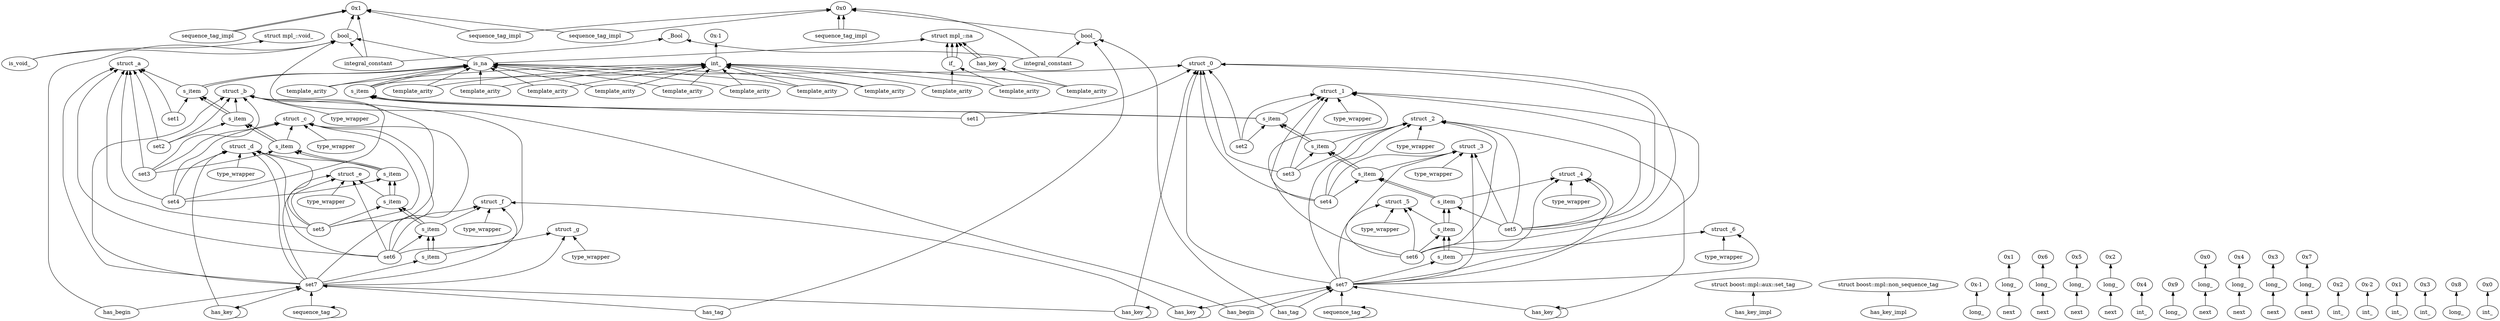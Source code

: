 digraph {
rankdir="BT";
n126054280[label="_Bool"];
n126246664[label="struct boost::mpl::aux::set_tag"];
n127111576[label="struct mpl_::void_"];
n127112360[label="struct mpl_::na"];
n133067480[label="struct boost::mpl::non_sequence_tag"];
n133707960[label="struct _0"];
n133708472[label="struct _1"];
n133708984[label="struct _2"];
n133709496[label="struct _3"];
n133710008[label="struct _4"];
n133710520[label="struct _5"];
n133711032[label="struct _6"];
n133711544[label="struct _a"];
n133712056[label="struct _b"];
n133712568[label="struct _c"];
n133714264[label="struct _d"];
n133714776[label="struct _e"];
n133715288[label="struct _f"];
n133715800[label="struct _g"];
n65842532[label="template_arity"];
n68812117[label="long_"];
n628540951[label="type_wrapper"];
n646322304[label="set7"];
n646719341[label="sequence_tag_impl"];
n662859116[label="s_item"];
n6144429610[label="integral_constant"];
n6174527582[label="next"];
n6248077548[label="is_void_"];
n6262268686[label="next"];
n6308064432[label="has_tag"];
n6338911402[label="type_wrapper"];
n6391346513[label="sequence_tag"];
n6495284564[label="type_wrapper"];
n6508889875[label="set3"];
n6512633170[label="next"];
n6535779328[label="type_wrapper"];
n6559714677[label="next"];
n6593329315[label="int_"];
n6608656082[label="has_key"];
n6913348221[label="set2"];
n61011072317[label="sequence_tag"];
n61012474304[label="bool_"];
n61016735230[label="s_item"];
n61032733058[label="type_wrapper"];
n61134910923[label="template_arity"];
n61245482591[label="template_arity"];
n61276261083[label="type_wrapper"];
n61328872347[label="long_"];
n61331759205[label="type_wrapper"];
n61339764767[label="template_arity"];
n61392979072[label="bool_"];
n61484152768[label="set2"];
n61484208877[label="long_"];
n61487112339[label="set6"];
n61537982321[label="template_arity"];
n61545145160[label="long_"];
n61558324591[label="template_arity"];
n61723247797[label="set5"];
n61754242490[label="has_begin"];
n61774288855[label="has_key"];
n61892379057[label="long_"];
n61984980630[label="next"];
n61995395831[label="next"];
n62020841099[label="set5"];
n62028974776[label="s_item"];
n62165373378[label="next"];
n62188119189[label="has_key"];
n62215058088[label="is_na"];
n62249966509[label="set1"];
n62253213404[label="s_item"];
n62258625441[label="template_arity"];
n62269567646[label="template_arity"];
n62374180009[label="s_item"];
n62409463962[label="int_"];
n62432388868[label="has_key"];
n62436560507[label="s_item"];
n62526632592[label="int_"];
n62583469919[label="long_"];
n62589586383[label="has_key_impl"];
n62623752828[label="s_item"];
n62699378092[label="set7"];
n62772196617[label="sequence_tag_impl"];
n62826717055[label="long_"];
n62856099545[label="next"];
n62911194752[label="set4"];
n62961638317[label="int_"];
n62961964412[label="template_arity"];
n62996851759[label="set1"];
n63166248283[label="s_item"];
n63207273782[label="type_wrapper"];
n63267137631[label="sequence_tag_impl"];
n63304474503[label="set3"];
n63390776396[label="integral_constant"];
n63395067674[label="has_tag"];
n63408045713[label="s_item"];
n63419670142[label="s_item"];
n63477551504[label="template_arity"];
n63506132955[label="set4"];
n63531155407[label="s_item"];
n63558238170[label="long_"];
n63575001365[label="type_wrapper"];
n63619882996[label="type_wrapper"];
n63632139271[label="s_item"];
n63642355457[label="has_begin"];
n63643749694[label="template_arity"];
n63652566925[label="long_"];
n63702895942[label="s_item"];
n63725163795[label="int_"];
n63755823805[label="set6"];
n63841186955[label="long_"];
n63843523052[label="type_wrapper"];
n63849265383[label="has_key"];
n63860059251[label="sequence_tag_impl"];
n63873938666[label="if_"];
n63882662658[label="int_"];
n63884476240[label="s_item"];
n64053556524[label="has_key_impl"];
n64056674722[label="template_arity"];
n64120877911[label="int_"];
n64138643939[label="long_"];
n64193626140[label="type_wrapper"];
n839922763[label="0x3"];
n8176765527[label="0x0"];
n8835241951[label="0x3"];
n81030972443[label="0x1"];
n81072357793[label="0x1"];
n81175330599[label="0x4"];
n81303797509[label="0x-2"];
n81740616921[label="0x-1"];
n81750579932[label="0x7"];
n81773484321[label="0x0"];
n81829803339[label="0x0"];
n81844969159[label="0x8"];
n82221953453[label="0x6"];
n82270295475[label="0x1"];
n82628043642[label="0x-1"];
n82889331972[label="0x4"];
n82966151721[label="0x5"];
n83885814627[label="0x2"];
n83983116532[label="0x9"];
n84069829297[label="0x2"];

n65842532 -> n62215058088;
n65842532 -> n63882662658;
n68812117 -> n81740616921;
n628540951 -> n133712568;
n646322304 -> n133711544;
n646322304 -> n133712056;
n646322304 -> n133712568;
n646322304 -> n133714264;
n646322304 -> n133714776;
n646322304 -> n133715288;
n646322304 -> n133715800;
n646322304 -> n63632139271;
n646719341 -> n81773484321;
n646719341 -> n81030972443;
n662859116 -> n133708472;
n662859116 -> n63884476240;
n662859116 -> n63884476240;
n6144429610 -> n126054280;
n6144429610 -> n81030972443;
n6144429610 -> n61012474304;
n6174527582 -> n64138643939;
n6248077548 -> n127111576;
n6248077548 -> n61012474304;
n6262268686 -> n62583469919;
n6308064432 -> n646322304;
n6308064432 -> n61392979072;
n6338911402 -> n133711032;
n6391346513 -> n646322304;
n6391346513 -> n6391346513;
n6495284564 -> n133714264;
n6508889875 -> n133711544;
n6508889875 -> n133712056;
n6508889875 -> n133712568;
n6508889875 -> n62374180009;
n6512633170 -> n62826717055;
n6535779328 -> n133710008;
n6559714677 -> n61892379057;
n6593329315 -> n81175330599;
n6608656082 -> n62699378092;
n6608656082 -> n133708984;
n6608656082 -> n6608656082;
n6913348221 -> n133711544;
n6913348221 -> n133712056;
n6913348221 -> n63408045713;
n61011072317 -> n62699378092;
n61011072317 -> n61011072317;
n61012474304 -> n81030972443;
n61016735230 -> n133710520;
n61016735230 -> n63531155407;
n61016735230 -> n63531155407;
n61032733058 -> n133715288;
n61134910923 -> n62215058088;
n61134910923 -> n63882662658;
n61245482591 -> n63849265383;
n61245482591 -> n63882662658;
n61276261083 -> n133715800;
n61328872347 -> n83983116532;
n61331759205 -> n133708984;
n61339764767 -> n63873938666;
n61339764767 -> n63882662658;
n61392979072 -> n81773484321;
n61484152768 -> n133707960;
n61484152768 -> n133708472;
n61484152768 -> n662859116;
n61484208877 -> n81829803339;
n61487112339 -> n133711544;
n61487112339 -> n133712056;
n61487112339 -> n133712568;
n61487112339 -> n133714264;
n61487112339 -> n133714776;
n61487112339 -> n133715288;
n61487112339 -> n63702895942;
n61537982321 -> n62215058088;
n61537982321 -> n63882662658;
n61545145160 -> n82889331972;
n61558324591 -> n62215058088;
n61558324591 -> n63882662658;
n61723247797 -> n133711544;
n61723247797 -> n133712056;
n61723247797 -> n133712568;
n61723247797 -> n133714264;
n61723247797 -> n133714776;
n61723247797 -> n62623752828;
n61754242490 -> n646322304;
n61754242490 -> n61012474304;
n61774288855 -> n62699378092;
n61774288855 -> n133715288;
n61774288855 -> n61774288855;
n61892379057 -> n83885814627;
n61984980630 -> n63652566925;
n61995395831 -> n63558238170;
n62020841099 -> n133707960;
n62020841099 -> n133708472;
n62020841099 -> n133708984;
n62020841099 -> n133709496;
n62020841099 -> n133710008;
n62020841099 -> n63531155407;
n62028974776 -> n133714264;
n62028974776 -> n62374180009;
n62028974776 -> n62374180009;
n62165373378 -> n61484208877;
n62188119189 -> n646322304;
n62188119189 -> n133707960;
n62188119189 -> n62188119189;
n62215058088 -> n127112360;
n62215058088 -> n61012474304;
n62249966509 -> n133711544;
n62249966509 -> n62436560507;
n62253213404 -> n133709496;
n62253213404 -> n63166248283;
n62253213404 -> n63166248283;
n62258625441 -> n62215058088;
n62258625441 -> n63882662658;
n62269567646 -> n63873938666;
n62269567646 -> n63882662658;
n62374180009 -> n133712568;
n62374180009 -> n63408045713;
n62374180009 -> n63408045713;
n62409463962 -> n84069829297;
n62432388868 -> n646322304;
n62432388868 -> n133714264;
n62432388868 -> n62432388868;
n62436560507 -> n133711544;
n62436560507 -> n62215058088;
n62436560507 -> n62215058088;
n62526632592 -> n81303797509;
n62583469919 -> n82221953453;
n62589586383 -> n126246664;
n62623752828 -> n133714776;
n62623752828 -> n62028974776;
n62623752828 -> n62028974776;
n62699378092 -> n133707960;
n62699378092 -> n133708472;
n62699378092 -> n133708984;
n62699378092 -> n133709496;
n62699378092 -> n133710008;
n62699378092 -> n133710520;
n62699378092 -> n133711032;
n62699378092 -> n63419670142;
n62772196617 -> n81030972443;
n62772196617 -> n81773484321;
n62826717055 -> n82966151721;
n62856099545 -> n61545145160;
n62911194752 -> n133707960;
n62911194752 -> n133708472;
n62911194752 -> n133708984;
n62911194752 -> n133709496;
n62911194752 -> n62253213404;
n62961638317 -> n82270295475;
n62961964412 -> n62215058088;
n62961964412 -> n63882662658;
n62996851759 -> n133707960;
n62996851759 -> n63884476240;
n63166248283 -> n133708984;
n63166248283 -> n662859116;
n63166248283 -> n662859116;
n63207273782 -> n133712056;
n63267137631 -> n81030972443;
n63267137631 -> n81030972443;
n63304474503 -> n133707960;
n63304474503 -> n133708472;
n63304474503 -> n133708984;
n63304474503 -> n63166248283;
n63390776396 -> n126054280;
n63390776396 -> n81773484321;
n63390776396 -> n61392979072;
n63395067674 -> n62699378092;
n63395067674 -> n61392979072;
n63408045713 -> n133712056;
n63408045713 -> n62436560507;
n63408045713 -> n62436560507;
n63419670142 -> n133711032;
n63419670142 -> n61016735230;
n63419670142 -> n61016735230;
n63477551504 -> n62215058088;
n63477551504 -> n63882662658;
n63506132955 -> n133711544;
n63506132955 -> n133712056;
n63506132955 -> n133712568;
n63506132955 -> n133714264;
n63506132955 -> n62028974776;
n63531155407 -> n133710008;
n63531155407 -> n62253213404;
n63531155407 -> n62253213404;
n63558238170 -> n81750579932;
n63575001365 -> n133710520;
n63619882996 -> n133709496;
n63632139271 -> n133715800;
n63632139271 -> n63702895942;
n63632139271 -> n63702895942;
n63642355457 -> n62699378092;
n63642355457 -> n61012474304;
n63643749694 -> n62215058088;
n63643749694 -> n63882662658;
n63652566925 -> n8835241951;
n63702895942 -> n133715288;
n63702895942 -> n62623752828;
n63702895942 -> n62623752828;
n63725163795 -> n839922763;
n63755823805 -> n133707960;
n63755823805 -> n133708472;
n63755823805 -> n133708984;
n63755823805 -> n133709496;
n63755823805 -> n133710008;
n63755823805 -> n133710520;
n63755823805 -> n61016735230;
n63841186955 -> n81844969159;
n63843523052 -> n133714776;
n63849265383 -> n127112360;
n63849265383 -> n127112360;
n63860059251 -> n81773484321;
n63860059251 -> n81773484321;
n63873938666 -> n127112360;
n63873938666 -> n127112360;
n63873938666 -> n127112360;
n63882662658 -> n82628043642;
n63884476240 -> n133707960;
n63884476240 -> n62215058088;
n63884476240 -> n62215058088;
n64053556524 -> n133067480;
n64056674722 -> n62215058088;
n64056674722 -> n63882662658;
n64120877911 -> n8176765527;
n64138643939 -> n81072357793;
n64193626140 -> n133708472;

}
